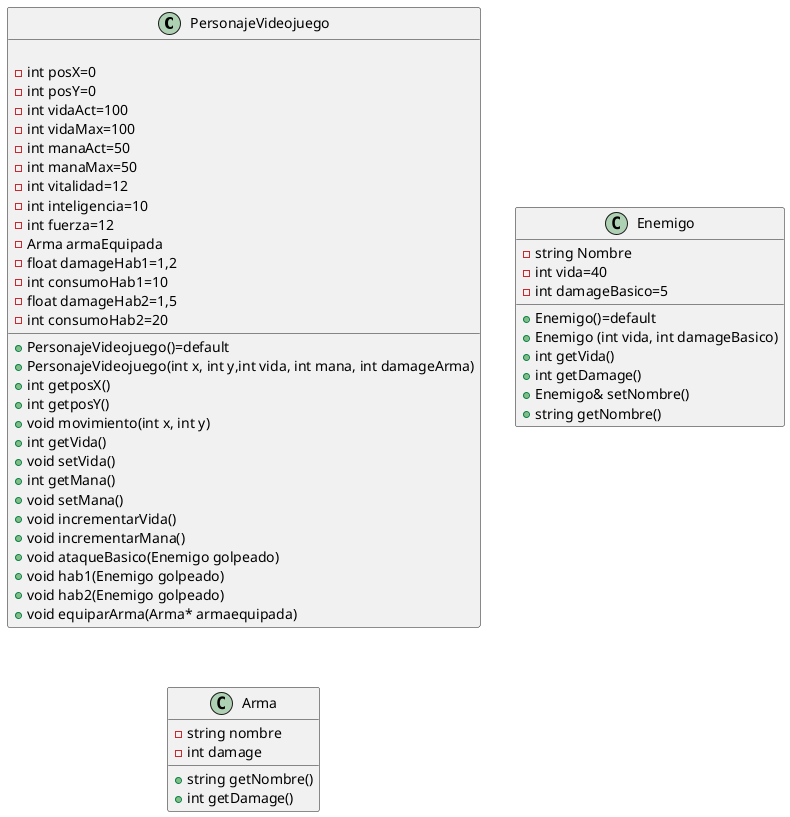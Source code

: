 @startuml

class PersonajeVideojuego{

    +PersonajeVideojuego()=default
    +PersonajeVideojuego(int x, int y,int vida, int mana, int damageArma)
    +int getposX()
    +int getposY()
    +void movimiento(int x, int y)
    +int getVida()
    +void setVida()
    +int getMana()
    +void setMana()
    +void incrementarVida()
    +void incrementarMana()
    +void ataqueBasico(Enemigo golpeado)
    +void hab1(Enemigo golpeado)
    +void hab2(Enemigo golpeado)
    +void equiparArma(Arma* armaequipada)
    
    -int posX=0
    -int posY=0
    -int vidaAct=100
    -int vidaMax=100
    -int manaAct=50
    -int manaMax=50
    -int vitalidad=12
    -int inteligencia=10
    -int fuerza=12
    -Arma armaEquipada
    -float damageHab1=1,2
    -int consumoHab1=10
    -float damageHab2=1,5
    -int consumoHab2=20
}

class Enemigo{
    +Enemigo()=default
    +Enemigo (int vida, int damageBasico)
    +int getVida()
    +int getDamage()
    +Enemigo& setNombre()
    +string getNombre()

    -string Nombre
    -int vida=40
    -int damageBasico=5
}

class Arma{
    +string getNombre()
    +int getDamage()
    -string nombre
    -int damage
}

@enduml